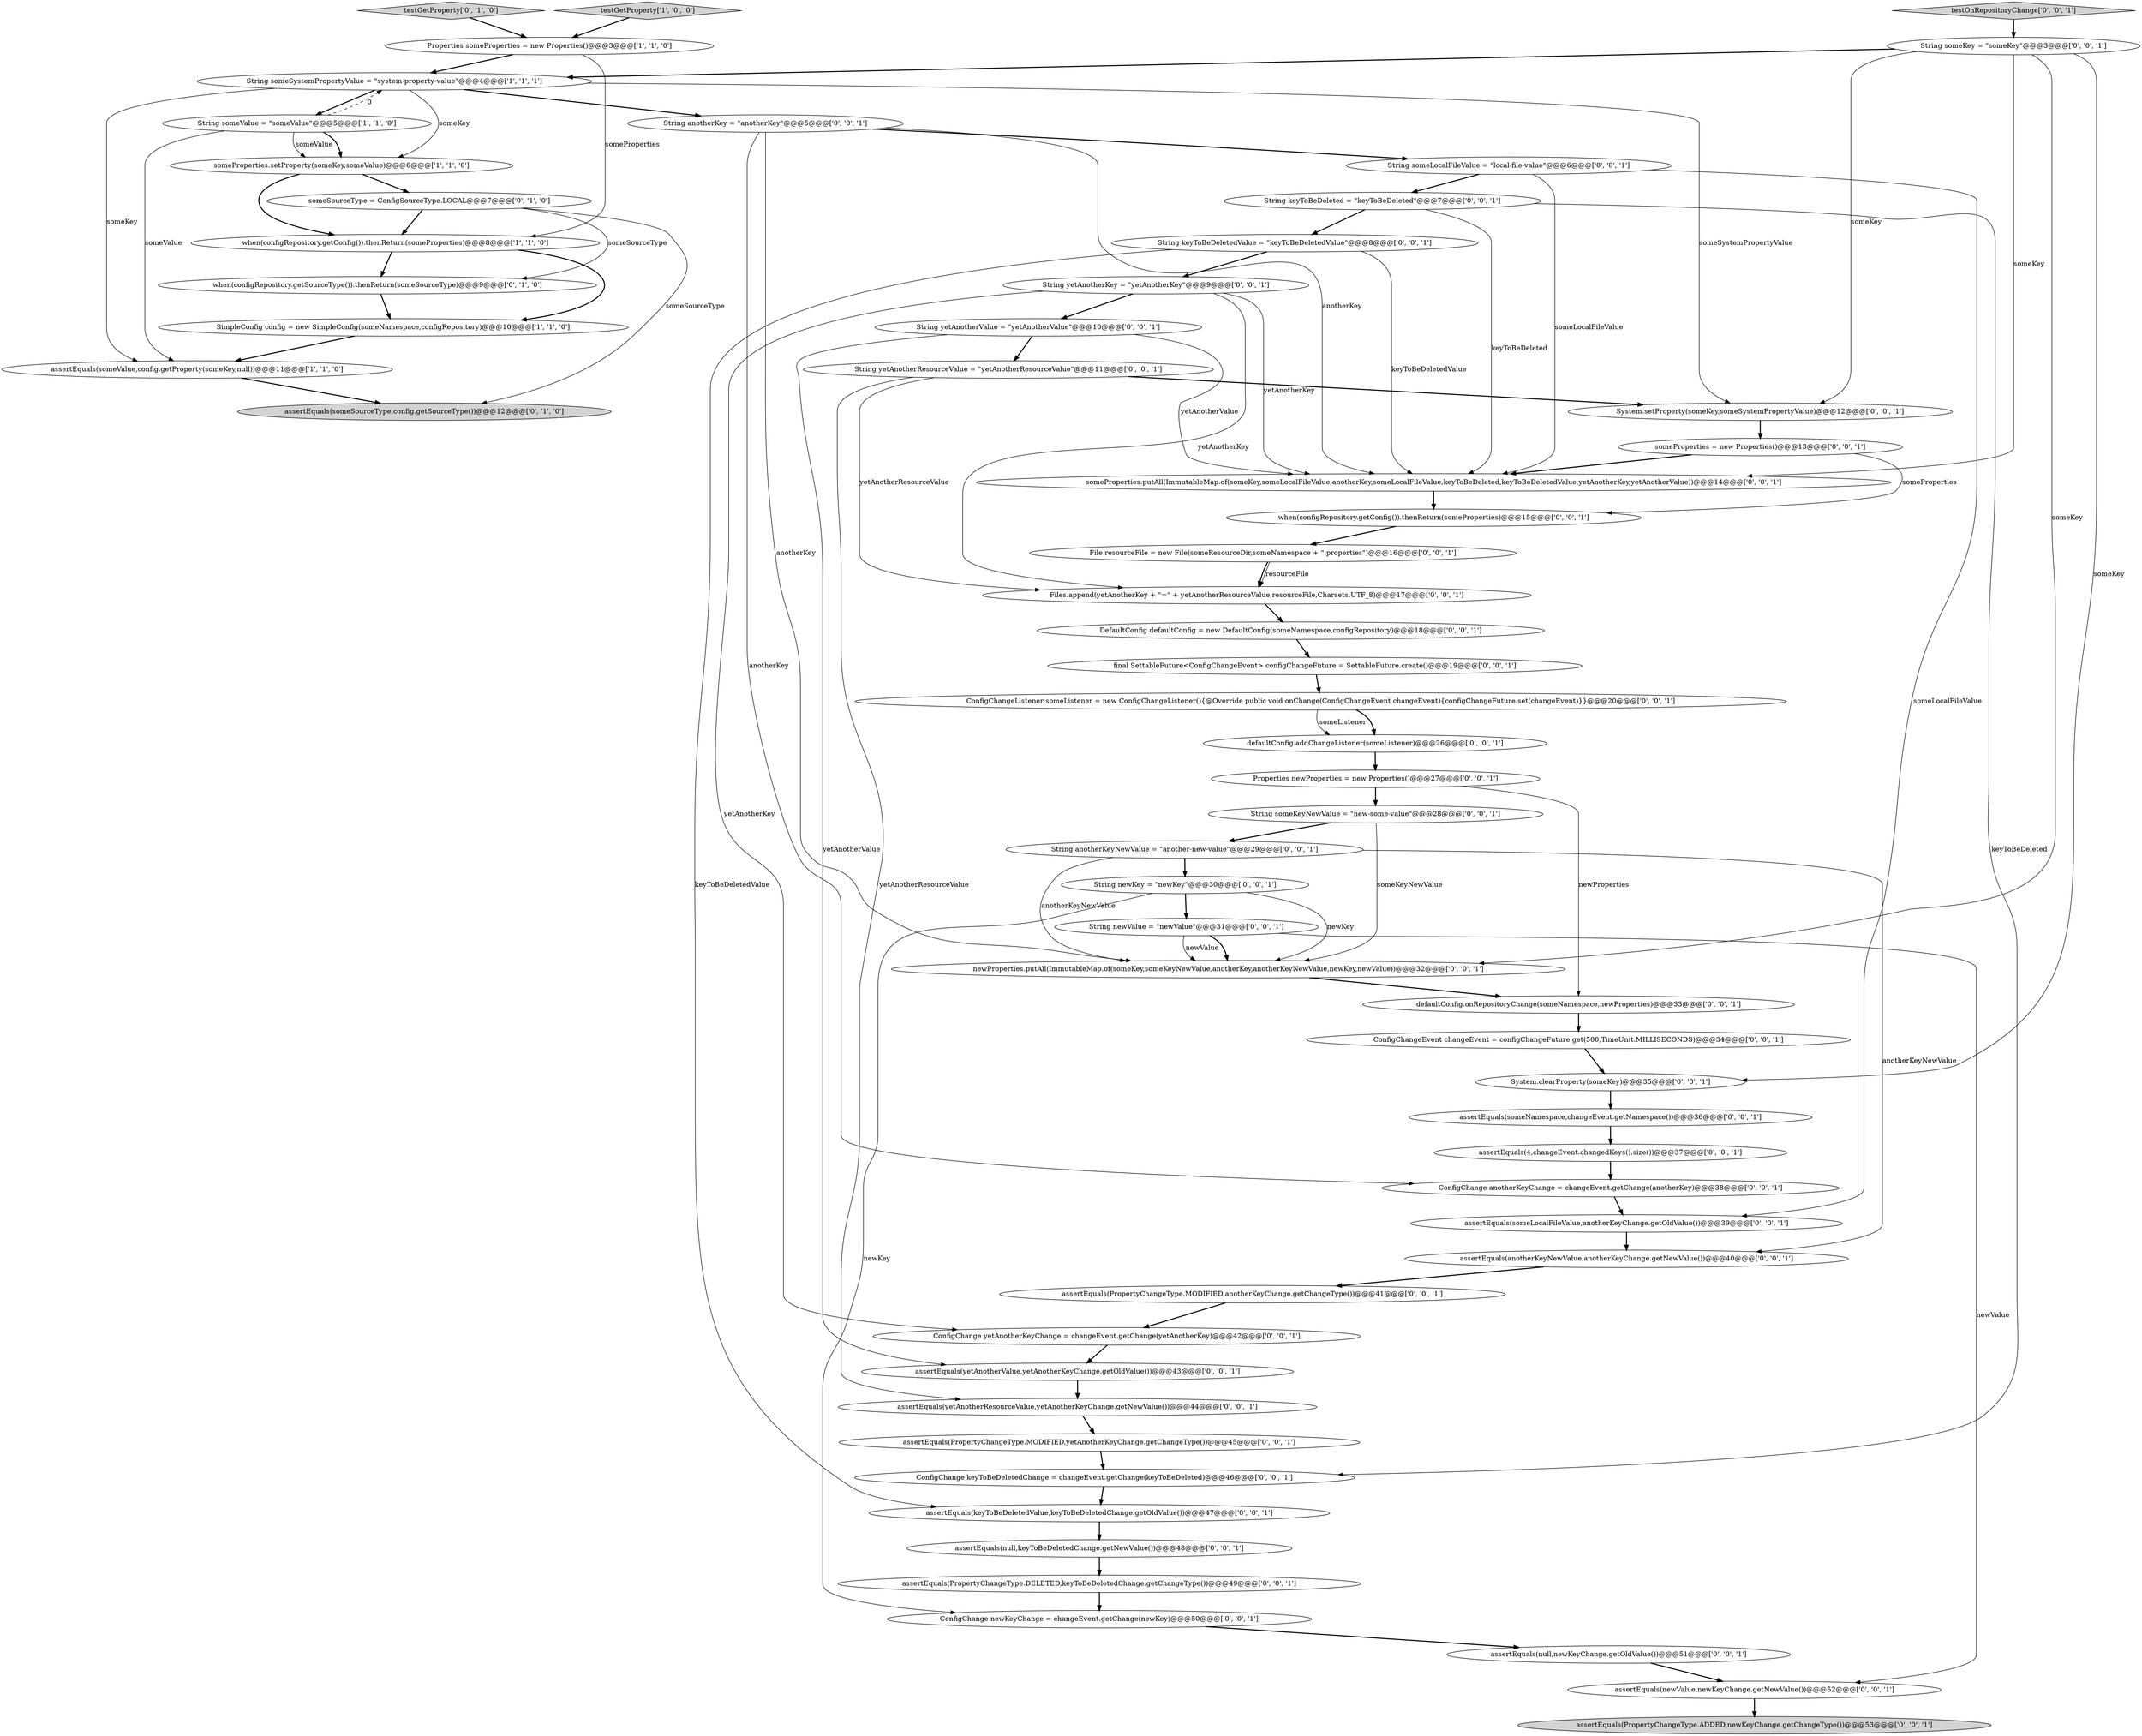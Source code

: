 digraph {
25 [style = filled, label = "File resourceFile = new File(someResourceDir,someNamespace + \".properties\")@@@16@@@['0', '0', '1']", fillcolor = white, shape = ellipse image = "AAA0AAABBB3BBB"];
19 [style = filled, label = "assertEquals(anotherKeyNewValue,anotherKeyChange.getNewValue())@@@40@@@['0', '0', '1']", fillcolor = white, shape = ellipse image = "AAA0AAABBB3BBB"];
7 [style = filled, label = "Properties someProperties = new Properties()@@@3@@@['1', '1', '0']", fillcolor = white, shape = ellipse image = "AAA0AAABBB1BBB"];
27 [style = filled, label = "String yetAnotherResourceValue = \"yetAnotherResourceValue\"@@@11@@@['0', '0', '1']", fillcolor = white, shape = ellipse image = "AAA0AAABBB3BBB"];
20 [style = filled, label = "assertEquals(keyToBeDeletedValue,keyToBeDeletedChange.getOldValue())@@@47@@@['0', '0', '1']", fillcolor = white, shape = ellipse image = "AAA0AAABBB3BBB"];
21 [style = filled, label = "assertEquals(PropertyChangeType.MODIFIED,anotherKeyChange.getChangeType())@@@41@@@['0', '0', '1']", fillcolor = white, shape = ellipse image = "AAA0AAABBB3BBB"];
4 [style = filled, label = "testGetProperty['1', '0', '0']", fillcolor = lightgray, shape = diamond image = "AAA0AAABBB1BBB"];
52 [style = filled, label = "ConfigChange keyToBeDeletedChange = changeEvent.getChange(keyToBeDeleted)@@@46@@@['0', '0', '1']", fillcolor = white, shape = ellipse image = "AAA0AAABBB3BBB"];
5 [style = filled, label = "when(configRepository.getConfig()).thenReturn(someProperties)@@@8@@@['1', '1', '0']", fillcolor = white, shape = ellipse image = "AAA0AAABBB1BBB"];
2 [style = filled, label = "assertEquals(someValue,config.getProperty(someKey,null))@@@11@@@['1', '1', '0']", fillcolor = white, shape = ellipse image = "AAA0AAABBB1BBB"];
40 [style = filled, label = "String yetAnotherKey = \"yetAnotherKey\"@@@9@@@['0', '0', '1']", fillcolor = white, shape = ellipse image = "AAA0AAABBB3BBB"];
34 [style = filled, label = "ConfigChange newKeyChange = changeEvent.getChange(newKey)@@@50@@@['0', '0', '1']", fillcolor = white, shape = ellipse image = "AAA0AAABBB3BBB"];
47 [style = filled, label = "assertEquals(someNamespace,changeEvent.getNamespace())@@@36@@@['0', '0', '1']", fillcolor = white, shape = ellipse image = "AAA0AAABBB3BBB"];
39 [style = filled, label = "assertEquals(PropertyChangeType.ADDED,newKeyChange.getChangeType())@@@53@@@['0', '0', '1']", fillcolor = lightgray, shape = ellipse image = "AAA0AAABBB3BBB"];
35 [style = filled, label = "String anotherKeyNewValue = \"another-new-value\"@@@29@@@['0', '0', '1']", fillcolor = white, shape = ellipse image = "AAA0AAABBB3BBB"];
30 [style = filled, label = "String newKey = \"newKey\"@@@30@@@['0', '0', '1']", fillcolor = white, shape = ellipse image = "AAA0AAABBB3BBB"];
6 [style = filled, label = "SimpleConfig config = new SimpleConfig(someNamespace,configRepository)@@@10@@@['1', '1', '0']", fillcolor = white, shape = ellipse image = "AAA0AAABBB1BBB"];
23 [style = filled, label = "newProperties.putAll(ImmutableMap.of(someKey,someKeyNewValue,anotherKey,anotherKeyNewValue,newKey,newValue))@@@32@@@['0', '0', '1']", fillcolor = white, shape = ellipse image = "AAA0AAABBB3BBB"];
16 [style = filled, label = "final SettableFuture<ConfigChangeEvent> configChangeFuture = SettableFuture.create()@@@19@@@['0', '0', '1']", fillcolor = white, shape = ellipse image = "AAA0AAABBB3BBB"];
32 [style = filled, label = "ConfigChange yetAnotherKeyChange = changeEvent.getChange(yetAnotherKey)@@@42@@@['0', '0', '1']", fillcolor = white, shape = ellipse image = "AAA0AAABBB3BBB"];
46 [style = filled, label = "defaultConfig.addChangeListener(someListener)@@@26@@@['0', '0', '1']", fillcolor = white, shape = ellipse image = "AAA0AAABBB3BBB"];
26 [style = filled, label = "assertEquals(yetAnotherResourceValue,yetAnotherKeyChange.getNewValue())@@@44@@@['0', '0', '1']", fillcolor = white, shape = ellipse image = "AAA0AAABBB3BBB"];
44 [style = filled, label = "ConfigChangeListener someListener = new ConfigChangeListener(){@Override public void onChange(ConfigChangeEvent changeEvent){configChangeFuture.set(changeEvent)}}@@@20@@@['0', '0', '1']", fillcolor = white, shape = ellipse image = "AAA0AAABBB3BBB"];
45 [style = filled, label = "DefaultConfig defaultConfig = new DefaultConfig(someNamespace,configRepository)@@@18@@@['0', '0', '1']", fillcolor = white, shape = ellipse image = "AAA0AAABBB3BBB"];
37 [style = filled, label = "String someLocalFileValue = \"local-file-value\"@@@6@@@['0', '0', '1']", fillcolor = white, shape = ellipse image = "AAA0AAABBB3BBB"];
54 [style = filled, label = "when(configRepository.getConfig()).thenReturn(someProperties)@@@15@@@['0', '0', '1']", fillcolor = white, shape = ellipse image = "AAA0AAABBB3BBB"];
10 [style = filled, label = "when(configRepository.getSourceType()).thenReturn(someSourceType)@@@9@@@['0', '1', '0']", fillcolor = white, shape = ellipse image = "AAA1AAABBB2BBB"];
13 [style = filled, label = "Properties newProperties = new Properties()@@@27@@@['0', '0', '1']", fillcolor = white, shape = ellipse image = "AAA0AAABBB3BBB"];
43 [style = filled, label = "testOnRepositoryChange['0', '0', '1']", fillcolor = lightgray, shape = diamond image = "AAA0AAABBB3BBB"];
9 [style = filled, label = "testGetProperty['0', '1', '0']", fillcolor = lightgray, shape = diamond image = "AAA0AAABBB2BBB"];
0 [style = filled, label = "someProperties.setProperty(someKey,someValue)@@@6@@@['1', '1', '0']", fillcolor = white, shape = ellipse image = "AAA0AAABBB1BBB"];
28 [style = filled, label = "defaultConfig.onRepositoryChange(someNamespace,newProperties)@@@33@@@['0', '0', '1']", fillcolor = white, shape = ellipse image = "AAA0AAABBB3BBB"];
36 [style = filled, label = "System.setProperty(someKey,someSystemPropertyValue)@@@12@@@['0', '0', '1']", fillcolor = white, shape = ellipse image = "AAA0AAABBB3BBB"];
51 [style = filled, label = "String yetAnotherValue = \"yetAnotherValue\"@@@10@@@['0', '0', '1']", fillcolor = white, shape = ellipse image = "AAA0AAABBB3BBB"];
3 [style = filled, label = "String someSystemPropertyValue = \"system-property-value\"@@@4@@@['1', '1', '1']", fillcolor = white, shape = ellipse image = "AAA0AAABBB1BBB"];
8 [style = filled, label = "assertEquals(someSourceType,config.getSourceType())@@@12@@@['0', '1', '0']", fillcolor = lightgray, shape = ellipse image = "AAA1AAABBB2BBB"];
11 [style = filled, label = "someSourceType = ConfigSourceType.LOCAL@@@7@@@['0', '1', '0']", fillcolor = white, shape = ellipse image = "AAA1AAABBB2BBB"];
12 [style = filled, label = "Files.append(yetAnotherKey + \"=\" + yetAnotherResourceValue,resourceFile,Charsets.UTF_8)@@@17@@@['0', '0', '1']", fillcolor = white, shape = ellipse image = "AAA0AAABBB3BBB"];
1 [style = filled, label = "String someValue = \"someValue\"@@@5@@@['1', '1', '0']", fillcolor = white, shape = ellipse image = "AAA0AAABBB1BBB"];
22 [style = filled, label = "assertEquals(yetAnotherValue,yetAnotherKeyChange.getOldValue())@@@43@@@['0', '0', '1']", fillcolor = white, shape = ellipse image = "AAA0AAABBB3BBB"];
29 [style = filled, label = "someProperties.putAll(ImmutableMap.of(someKey,someLocalFileValue,anotherKey,someLocalFileValue,keyToBeDeleted,keyToBeDeletedValue,yetAnotherKey,yetAnotherValue))@@@14@@@['0', '0', '1']", fillcolor = white, shape = ellipse image = "AAA0AAABBB3BBB"];
24 [style = filled, label = "assertEquals(null,newKeyChange.getOldValue())@@@51@@@['0', '0', '1']", fillcolor = white, shape = ellipse image = "AAA0AAABBB3BBB"];
18 [style = filled, label = "assertEquals(PropertyChangeType.DELETED,keyToBeDeletedChange.getChangeType())@@@49@@@['0', '0', '1']", fillcolor = white, shape = ellipse image = "AAA0AAABBB3BBB"];
33 [style = filled, label = "String someKeyNewValue = \"new-some-value\"@@@28@@@['0', '0', '1']", fillcolor = white, shape = ellipse image = "AAA0AAABBB3BBB"];
38 [style = filled, label = "ConfigChangeEvent changeEvent = configChangeFuture.get(500,TimeUnit.MILLISECONDS)@@@34@@@['0', '0', '1']", fillcolor = white, shape = ellipse image = "AAA0AAABBB3BBB"];
15 [style = filled, label = "String keyToBeDeleted = \"keyToBeDeleted\"@@@7@@@['0', '0', '1']", fillcolor = white, shape = ellipse image = "AAA0AAABBB3BBB"];
41 [style = filled, label = "String someKey = \"someKey\"@@@3@@@['0', '0', '1']", fillcolor = white, shape = ellipse image = "AAA0AAABBB3BBB"];
42 [style = filled, label = "assertEquals(4,changeEvent.changedKeys().size())@@@37@@@['0', '0', '1']", fillcolor = white, shape = ellipse image = "AAA0AAABBB3BBB"];
53 [style = filled, label = "assertEquals(null,keyToBeDeletedChange.getNewValue())@@@48@@@['0', '0', '1']", fillcolor = white, shape = ellipse image = "AAA0AAABBB3BBB"];
57 [style = filled, label = "String keyToBeDeletedValue = \"keyToBeDeletedValue\"@@@8@@@['0', '0', '1']", fillcolor = white, shape = ellipse image = "AAA0AAABBB3BBB"];
14 [style = filled, label = "assertEquals(someLocalFileValue,anotherKeyChange.getOldValue())@@@39@@@['0', '0', '1']", fillcolor = white, shape = ellipse image = "AAA0AAABBB3BBB"];
17 [style = filled, label = "String newValue = \"newValue\"@@@31@@@['0', '0', '1']", fillcolor = white, shape = ellipse image = "AAA0AAABBB3BBB"];
50 [style = filled, label = "String anotherKey = \"anotherKey\"@@@5@@@['0', '0', '1']", fillcolor = white, shape = ellipse image = "AAA0AAABBB3BBB"];
56 [style = filled, label = "ConfigChange anotherKeyChange = changeEvent.getChange(anotherKey)@@@38@@@['0', '0', '1']", fillcolor = white, shape = ellipse image = "AAA0AAABBB3BBB"];
55 [style = filled, label = "System.clearProperty(someKey)@@@35@@@['0', '0', '1']", fillcolor = white, shape = ellipse image = "AAA0AAABBB3BBB"];
48 [style = filled, label = "assertEquals(PropertyChangeType.MODIFIED,yetAnotherKeyChange.getChangeType())@@@45@@@['0', '0', '1']", fillcolor = white, shape = ellipse image = "AAA0AAABBB3BBB"];
49 [style = filled, label = "assertEquals(newValue,newKeyChange.getNewValue())@@@52@@@['0', '0', '1']", fillcolor = white, shape = ellipse image = "AAA0AAABBB3BBB"];
31 [style = filled, label = "someProperties = new Properties()@@@13@@@['0', '0', '1']", fillcolor = white, shape = ellipse image = "AAA0AAABBB3BBB"];
57->29 [style = solid, label="keyToBeDeletedValue"];
21->32 [style = bold, label=""];
30->23 [style = solid, label="newKey"];
41->29 [style = solid, label="someKey"];
14->19 [style = bold, label=""];
29->54 [style = bold, label=""];
25->12 [style = bold, label=""];
6->2 [style = bold, label=""];
3->1 [style = bold, label=""];
45->16 [style = bold, label=""];
43->41 [style = bold, label=""];
40->32 [style = solid, label="yetAnotherKey"];
51->27 [style = bold, label=""];
17->23 [style = bold, label=""];
35->23 [style = solid, label="anotherKeyNewValue"];
31->29 [style = bold, label=""];
3->50 [style = bold, label=""];
3->0 [style = solid, label="someKey"];
41->55 [style = solid, label="someKey"];
15->29 [style = solid, label="keyToBeDeleted"];
5->6 [style = bold, label=""];
27->26 [style = solid, label="yetAnotherResourceValue"];
13->28 [style = solid, label="newProperties"];
44->46 [style = bold, label=""];
50->37 [style = bold, label=""];
35->30 [style = bold, label=""];
40->51 [style = bold, label=""];
27->12 [style = solid, label="yetAnotherResourceValue"];
28->38 [style = bold, label=""];
37->29 [style = solid, label="someLocalFileValue"];
57->20 [style = solid, label="keyToBeDeletedValue"];
0->11 [style = bold, label=""];
33->35 [style = bold, label=""];
50->29 [style = solid, label="anotherKey"];
37->14 [style = solid, label="someLocalFileValue"];
53->18 [style = bold, label=""];
49->39 [style = bold, label=""];
15->57 [style = bold, label=""];
41->3 [style = bold, label=""];
30->17 [style = bold, label=""];
11->10 [style = solid, label="someSourceType"];
15->52 [style = solid, label="keyToBeDeleted"];
1->0 [style = bold, label=""];
17->49 [style = solid, label="newValue"];
4->7 [style = bold, label=""];
10->6 [style = bold, label=""];
44->46 [style = solid, label="someListener"];
24->49 [style = bold, label=""];
41->36 [style = solid, label="someKey"];
54->25 [style = bold, label=""];
3->36 [style = solid, label="someSystemPropertyValue"];
33->23 [style = solid, label="someKeyNewValue"];
1->2 [style = solid, label="someValue"];
2->8 [style = bold, label=""];
30->34 [style = solid, label="newKey"];
7->3 [style = bold, label=""];
48->52 [style = bold, label=""];
31->54 [style = solid, label="someProperties"];
40->29 [style = solid, label="yetAnotherKey"];
56->14 [style = bold, label=""];
12->45 [style = bold, label=""];
17->23 [style = solid, label="newValue"];
32->22 [style = bold, label=""];
18->34 [style = bold, label=""];
1->3 [style = dashed, label="0"];
37->15 [style = bold, label=""];
11->8 [style = solid, label="someSourceType"];
51->22 [style = solid, label="yetAnotherValue"];
55->47 [style = bold, label=""];
52->20 [style = bold, label=""];
11->5 [style = bold, label=""];
20->53 [style = bold, label=""];
47->42 [style = bold, label=""];
51->29 [style = solid, label="yetAnotherValue"];
57->40 [style = bold, label=""];
46->13 [style = bold, label=""];
35->19 [style = solid, label="anotherKeyNewValue"];
7->5 [style = solid, label="someProperties"];
34->24 [style = bold, label=""];
25->12 [style = solid, label="resourceFile"];
13->33 [style = bold, label=""];
40->12 [style = solid, label="yetAnotherKey"];
5->10 [style = bold, label=""];
3->2 [style = solid, label="someKey"];
50->23 [style = solid, label="anotherKey"];
38->55 [style = bold, label=""];
1->0 [style = solid, label="someValue"];
50->56 [style = solid, label="anotherKey"];
16->44 [style = bold, label=""];
19->21 [style = bold, label=""];
27->36 [style = bold, label=""];
22->26 [style = bold, label=""];
36->31 [style = bold, label=""];
41->23 [style = solid, label="someKey"];
23->28 [style = bold, label=""];
42->56 [style = bold, label=""];
0->5 [style = bold, label=""];
26->48 [style = bold, label=""];
9->7 [style = bold, label=""];
}
